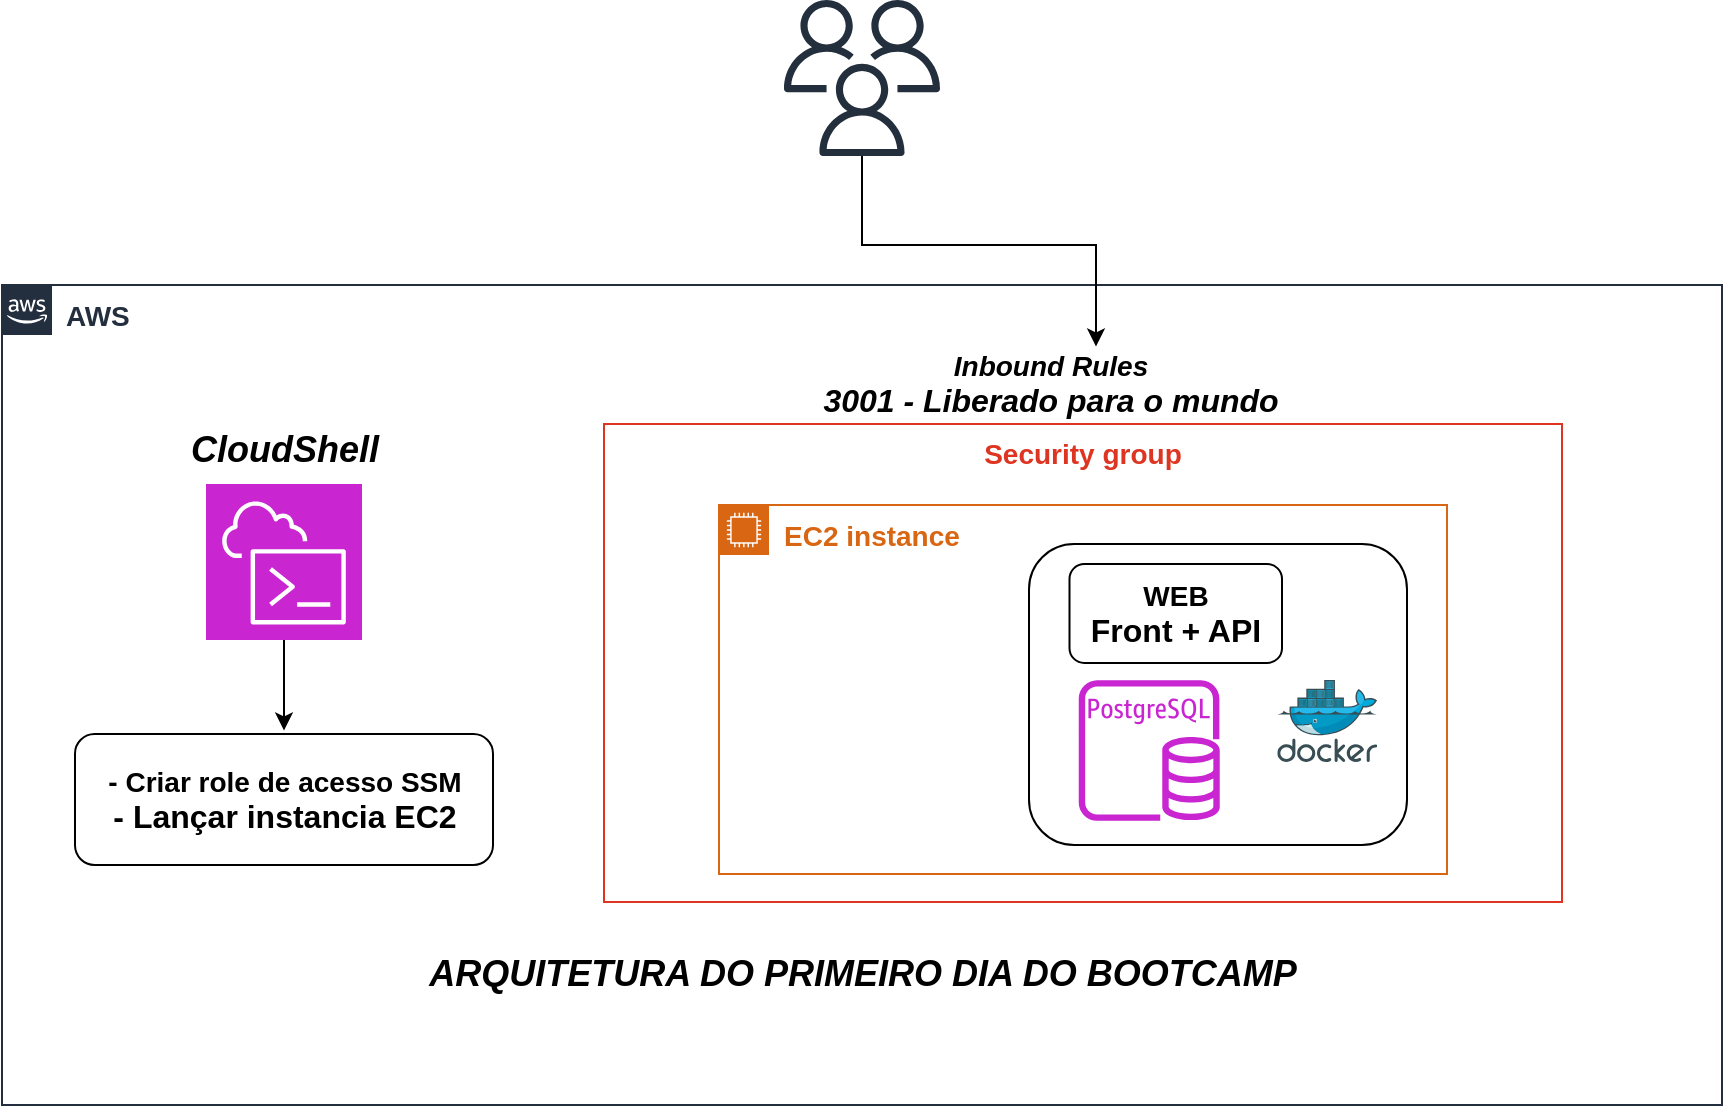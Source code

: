 <mxfile version="24.7.7" pages="2">
  <diagram id="Ht1M8jgEwFfnCIfOTk4-" name="Page-1">
    <mxGraphModel dx="1493" dy="1451" grid="1" gridSize="10" guides="1" tooltips="1" connect="1" arrows="1" fold="1" page="1" pageScale="1" pageWidth="1169" pageHeight="827" math="0" shadow="0">
      <root>
        <mxCell id="0" />
        <mxCell id="1" parent="0" />
        <mxCell id="UEzPUAAOIrF-is8g5C7q-175" value="&lt;font style=&quot;font-size: 14px;&quot;&gt;&lt;b&gt;AWS&lt;/b&gt;&lt;/font&gt;" style="points=[[0,0],[0.25,0],[0.5,0],[0.75,0],[1,0],[1,0.25],[1,0.5],[1,0.75],[1,1],[0.75,1],[0.5,1],[0.25,1],[0,1],[0,0.75],[0,0.5],[0,0.25]];outlineConnect=0;gradientColor=none;html=1;whiteSpace=wrap;fontSize=12;fontStyle=0;shape=mxgraph.aws4.group;grIcon=mxgraph.aws4.group_aws_cloud_alt;strokeColor=#232F3E;fillColor=none;verticalAlign=top;align=left;spacingLeft=30;fontColor=#232F3E;dashed=0;labelBackgroundColor=#ffffff;container=1;pointerEvents=0;collapsible=0;recursiveResize=0;" parent="1" vertex="1">
          <mxGeometry x="219" y="-637.5" width="860" height="410" as="geometry" />
        </mxCell>
        <mxCell id="SZlRRkL-MBkUxBwn-_vu-39" value="" style="rounded=1;whiteSpace=wrap;html=1;" vertex="1" parent="UEzPUAAOIrF-is8g5C7q-175">
          <mxGeometry x="513.5" y="129.5" width="189" height="150.5" as="geometry" />
        </mxCell>
        <mxCell id="SZlRRkL-MBkUxBwn-_vu-26" value="&lt;font style=&quot;font-size: 14px;&quot;&gt;&lt;b&gt;Security group&lt;/b&gt;&lt;/font&gt;" style="fillColor=none;strokeColor=#DD3522;verticalAlign=top;fontStyle=0;fontColor=#DD3522;whiteSpace=wrap;html=1;" vertex="1" parent="UEzPUAAOIrF-is8g5C7q-175">
          <mxGeometry x="301" y="69.5" width="479" height="239" as="geometry" />
        </mxCell>
        <mxCell id="SZlRRkL-MBkUxBwn-_vu-17" value="&lt;font style=&quot;font-size: 14px;&quot;&gt;&lt;b&gt;EC2 instance&lt;/b&gt;&lt;/font&gt;" style="points=[[0,0],[0.25,0],[0.5,0],[0.75,0],[1,0],[1,0.25],[1,0.5],[1,0.75],[1,1],[0.75,1],[0.5,1],[0.25,1],[0,1],[0,0.75],[0,0.5],[0,0.25]];outlineConnect=0;gradientColor=none;html=1;whiteSpace=wrap;fontSize=12;fontStyle=0;container=1;pointerEvents=0;collapsible=0;recursiveResize=0;shape=mxgraph.aws4.group;grIcon=mxgraph.aws4.group_ec2_instance_contents;strokeColor=#D86613;fillColor=none;verticalAlign=top;align=left;spacingLeft=30;fontColor=#D86613;dashed=0;" vertex="1" parent="UEzPUAAOIrF-is8g5C7q-175">
          <mxGeometry x="358.5" y="110" width="364" height="184.5" as="geometry" />
        </mxCell>
        <mxCell id="SZlRRkL-MBkUxBwn-_vu-53" value="" style="sketch=0;outlineConnect=0;fontColor=#232F3E;gradientColor=none;fillColor=#C925D1;strokeColor=none;dashed=0;verticalLabelPosition=bottom;verticalAlign=top;align=center;html=1;fontSize=12;fontStyle=0;aspect=fixed;pointerEvents=1;shape=mxgraph.aws4.rds_postgresql_instance;" vertex="1" parent="SZlRRkL-MBkUxBwn-_vu-17">
          <mxGeometry x="179.87" y="87.5" width="70.5" height="70.5" as="geometry" />
        </mxCell>
        <mxCell id="SZlRRkL-MBkUxBwn-_vu-38" value="" style="image;sketch=0;aspect=fixed;html=1;points=[];align=center;fontSize=12;image=img/lib/mscae/Docker.svg;" vertex="1" parent="SZlRRkL-MBkUxBwn-_vu-17">
          <mxGeometry x="279.13" y="87.5" width="50" height="41" as="geometry" />
        </mxCell>
        <mxCell id="SZlRRkL-MBkUxBwn-_vu-35" value="&lt;font style=&quot;font-size: 14px;&quot;&gt;&lt;b&gt;&lt;i&gt;Inbound Rules&lt;/i&gt;&lt;/b&gt;&lt;/font&gt;&lt;div&gt;&lt;font size=&quot;3&quot;&gt;&lt;b&gt;&lt;i&gt;3001 - Liberado para o mundo&lt;/i&gt;&lt;/b&gt;&lt;/font&gt;&lt;/div&gt;" style="text;html=1;align=center;verticalAlign=middle;resizable=0;points=[];autosize=1;strokeColor=none;fillColor=none;" vertex="1" parent="UEzPUAAOIrF-is8g5C7q-175">
          <mxGeometry x="398.5" y="24.5" width="250" height="50" as="geometry" />
        </mxCell>
        <mxCell id="SZlRRkL-MBkUxBwn-_vu-18" value="" style="rounded=1;whiteSpace=wrap;html=1;" vertex="1" parent="UEzPUAAOIrF-is8g5C7q-175">
          <mxGeometry x="533.75" y="139.5" width="106.25" height="49.5" as="geometry" />
        </mxCell>
        <mxCell id="SZlRRkL-MBkUxBwn-_vu-19" value="&lt;font style=&quot;font-size: 14px;&quot;&gt;&lt;b&gt;WEB&lt;/b&gt;&lt;/font&gt;&lt;div&gt;&lt;font size=&quot;3&quot;&gt;&lt;b&gt;Front + API&lt;/b&gt;&lt;/font&gt;&lt;/div&gt;" style="text;html=1;align=center;verticalAlign=middle;whiteSpace=wrap;rounded=0;" vertex="1" parent="UEzPUAAOIrF-is8g5C7q-175">
          <mxGeometry x="533.75" y="149.25" width="106.25" height="30" as="geometry" />
        </mxCell>
        <mxCell id="SZlRRkL-MBkUxBwn-_vu-44" value="&lt;font style=&quot;font-size: 18px;&quot;&gt;&lt;b&gt;&lt;i&gt;ARQUITETURA DO PRIMEIRO DIA DO BOOTCAMP&lt;/i&gt;&lt;/b&gt;&lt;/font&gt;" style="text;html=1;align=center;verticalAlign=middle;resizable=0;points=[];autosize=1;strokeColor=none;fillColor=none;" vertex="1" parent="UEzPUAAOIrF-is8g5C7q-175">
          <mxGeometry x="200" y="324.5" width="460" height="40" as="geometry" />
        </mxCell>
        <mxCell id="SZlRRkL-MBkUxBwn-_vu-52" style="edgeStyle=orthogonalEdgeStyle;rounded=0;orthogonalLoop=1;jettySize=auto;html=1;exitX=0.5;exitY=1;exitDx=0;exitDy=0;exitPerimeter=0;entryX=0.5;entryY=0;entryDx=0;entryDy=0;" edge="1" parent="UEzPUAAOIrF-is8g5C7q-175" source="SZlRRkL-MBkUxBwn-_vu-46">
          <mxGeometry relative="1" as="geometry">
            <mxPoint x="141" y="222.75" as="targetPoint" />
          </mxGeometry>
        </mxCell>
        <mxCell id="SZlRRkL-MBkUxBwn-_vu-46" value="" style="sketch=0;points=[[0,0,0],[0.25,0,0],[0.5,0,0],[0.75,0,0],[1,0,0],[0,1,0],[0.25,1,0],[0.5,1,0],[0.75,1,0],[1,1,0],[0,0.25,0],[0,0.5,0],[0,0.75,0],[1,0.25,0],[1,0.5,0],[1,0.75,0]];outlineConnect=0;fontColor=#232F3E;fillColor=#C925D1;strokeColor=#ffffff;dashed=0;verticalLabelPosition=bottom;verticalAlign=top;align=center;html=1;fontSize=12;fontStyle=0;aspect=fixed;shape=mxgraph.aws4.resourceIcon;resIcon=mxgraph.aws4.cloudshell;" vertex="1" parent="UEzPUAAOIrF-is8g5C7q-175">
          <mxGeometry x="102" y="99.5" width="78" height="78" as="geometry" />
        </mxCell>
        <mxCell id="SZlRRkL-MBkUxBwn-_vu-47" value="&lt;font style=&quot;font-size: 18px;&quot;&gt;&lt;b style=&quot;&quot;&gt;&lt;i style=&quot;&quot;&gt;CloudShell&lt;/i&gt;&lt;/b&gt;&lt;/font&gt;" style="text;html=1;align=center;verticalAlign=middle;resizable=0;points=[];autosize=1;strokeColor=none;fillColor=none;" vertex="1" parent="UEzPUAAOIrF-is8g5C7q-175">
          <mxGeometry x="81" y="62.75" width="120" height="40" as="geometry" />
        </mxCell>
        <mxCell id="SZlRRkL-MBkUxBwn-_vu-51" value="&lt;font style=&quot;font-size: 14px;&quot;&gt;&lt;b&gt;- Criar role de acesso SSM&lt;/b&gt;&lt;/font&gt;&lt;div&gt;&lt;font size=&quot;3&quot;&gt;&lt;b&gt;- Lançar instancia EC2&lt;/b&gt;&lt;/font&gt;&lt;/div&gt;" style="rounded=1;whiteSpace=wrap;html=1;" vertex="1" parent="UEzPUAAOIrF-is8g5C7q-175">
          <mxGeometry x="36.5" y="224.5" width="209" height="65.5" as="geometry" />
        </mxCell>
        <mxCell id="SZlRRkL-MBkUxBwn-_vu-1" value="" style="sketch=0;outlineConnect=0;fontColor=#232F3E;gradientColor=none;fillColor=#232F3D;strokeColor=none;dashed=0;verticalLabelPosition=bottom;verticalAlign=top;align=center;html=1;fontSize=12;fontStyle=0;aspect=fixed;pointerEvents=1;shape=mxgraph.aws4.users;" vertex="1" parent="1">
          <mxGeometry x="610" y="-780" width="78" height="78" as="geometry" />
        </mxCell>
        <mxCell id="SZlRRkL-MBkUxBwn-_vu-43" style="edgeStyle=orthogonalEdgeStyle;rounded=0;orthogonalLoop=1;jettySize=auto;html=1;entryX=0.594;entryY=0.125;entryDx=0;entryDy=0;entryPerimeter=0;" edge="1" parent="1" source="SZlRRkL-MBkUxBwn-_vu-1" target="SZlRRkL-MBkUxBwn-_vu-35">
          <mxGeometry relative="1" as="geometry">
            <mxPoint x="649" y="-690" as="sourcePoint" />
          </mxGeometry>
        </mxCell>
      </root>
    </mxGraphModel>
  </diagram>
  <diagram id="k-aUSr-87i8ZCXyrepf-" name="Página-2">
    <mxGraphModel dx="1120" dy="468" grid="1" gridSize="10" guides="1" tooltips="1" connect="1" arrows="1" fold="1" page="1" pageScale="1" pageWidth="827" pageHeight="1169" math="0" shadow="0">
      <root>
        <mxCell id="0" />
        <mxCell id="1" parent="0" />
      </root>
    </mxGraphModel>
  </diagram>
</mxfile>
